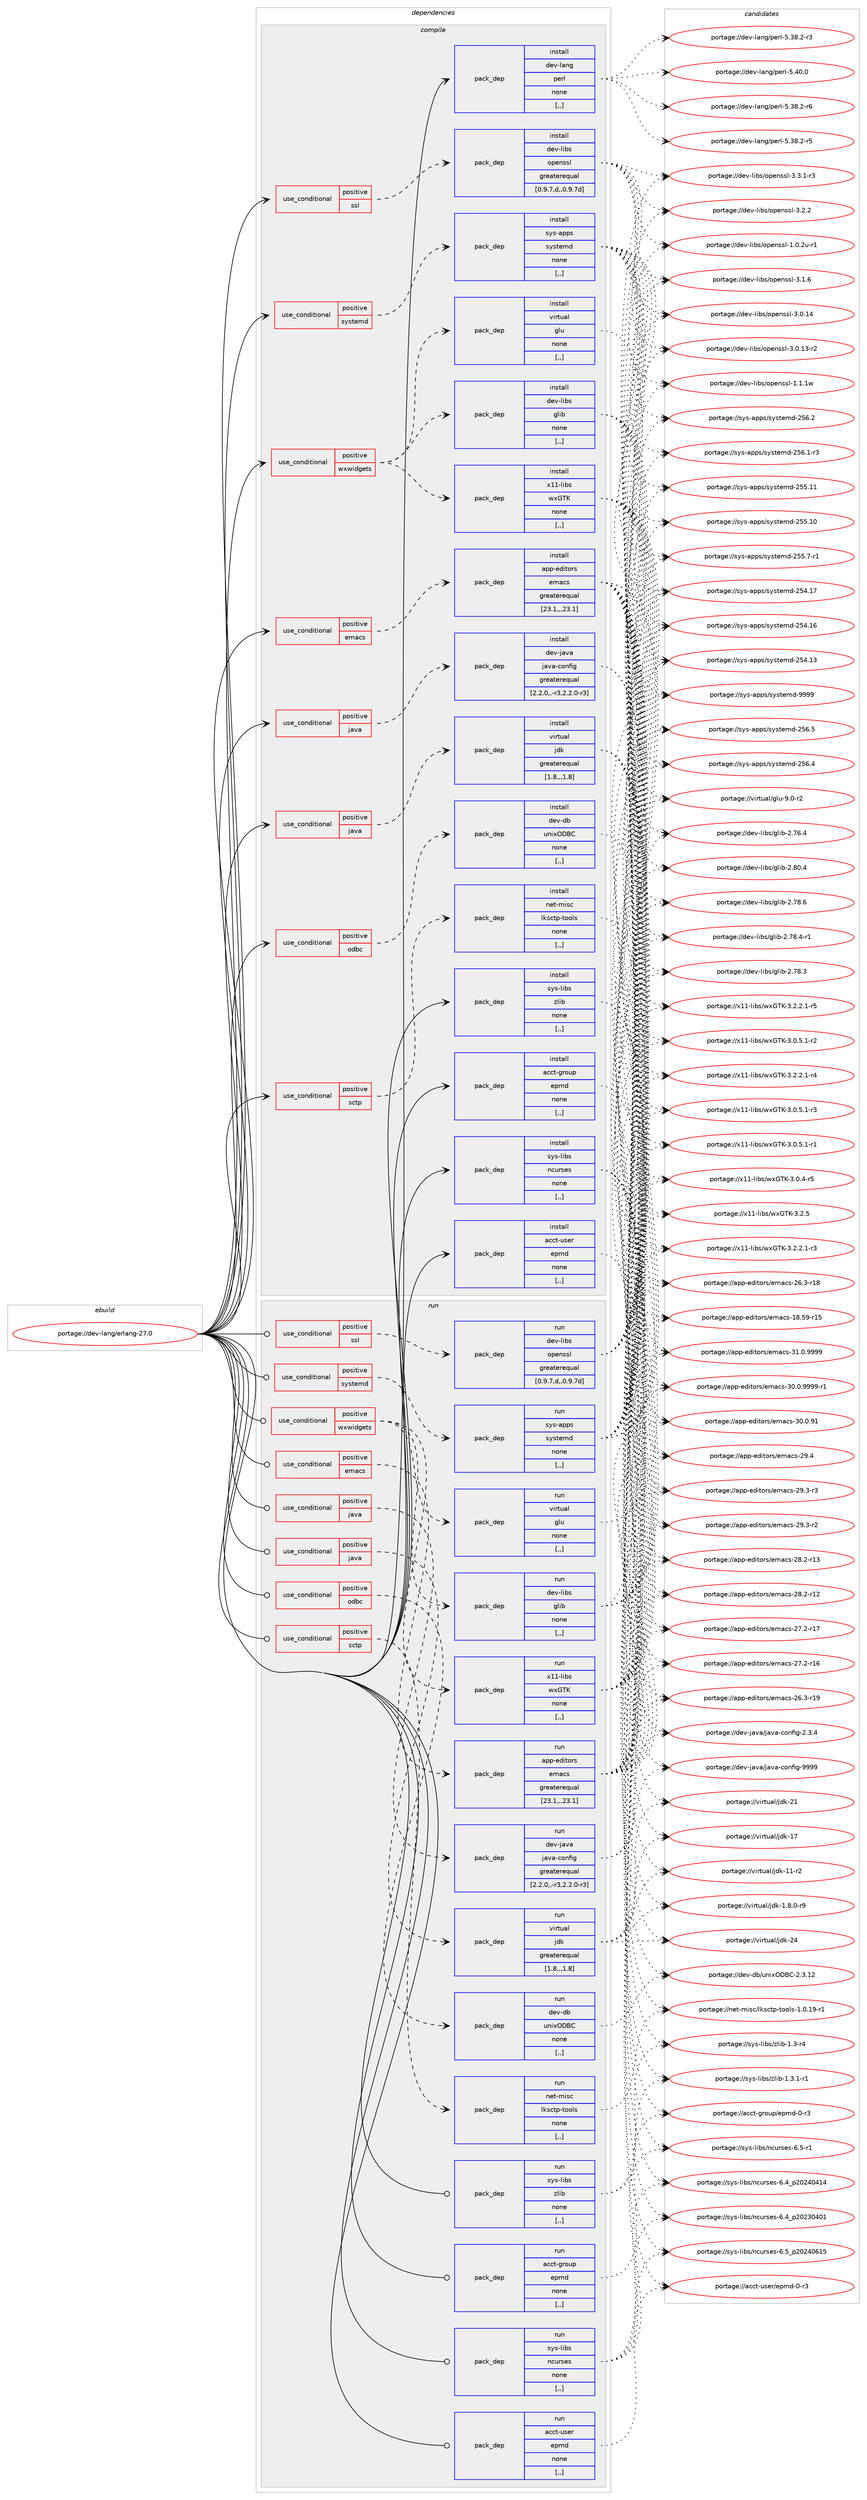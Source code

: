 digraph prolog {

# *************
# Graph options
# *************

newrank=true;
concentrate=true;
compound=true;
graph [rankdir=LR,fontname=Helvetica,fontsize=10,ranksep=1.5];#, ranksep=2.5, nodesep=0.2];
edge  [arrowhead=vee];
node  [fontname=Helvetica,fontsize=10];

# **********
# The ebuild
# **********

subgraph cluster_leftcol {
color=gray;
label=<<i>ebuild</i>>;
id [label="portage://dev-lang/erlang-27.0", color=red, width=4, href="../dev-lang/erlang-27.0.svg"];
}

# ****************
# The dependencies
# ****************

subgraph cluster_midcol {
color=gray;
label=<<i>dependencies</i>>;
subgraph cluster_compile {
fillcolor="#eeeeee";
style=filled;
label=<<i>compile</i>>;
subgraph cond152914 {
dependency592540 [label=<<TABLE BORDER="0" CELLBORDER="1" CELLSPACING="0" CELLPADDING="4"><TR><TD ROWSPAN="3" CELLPADDING="10">use_conditional</TD></TR><TR><TD>positive</TD></TR><TR><TD>emacs</TD></TR></TABLE>>, shape=none, color=red];
subgraph pack434967 {
dependency592541 [label=<<TABLE BORDER="0" CELLBORDER="1" CELLSPACING="0" CELLPADDING="4" WIDTH="220"><TR><TD ROWSPAN="6" CELLPADDING="30">pack_dep</TD></TR><TR><TD WIDTH="110">install</TD></TR><TR><TD>app-editors</TD></TR><TR><TD>emacs</TD></TR><TR><TD>greaterequal</TD></TR><TR><TD>[23.1,,,23.1]</TD></TR></TABLE>>, shape=none, color=blue];
}
dependency592540:e -> dependency592541:w [weight=20,style="dashed",arrowhead="vee"];
}
id:e -> dependency592540:w [weight=20,style="solid",arrowhead="vee"];
subgraph cond152915 {
dependency592542 [label=<<TABLE BORDER="0" CELLBORDER="1" CELLSPACING="0" CELLPADDING="4"><TR><TD ROWSPAN="3" CELLPADDING="10">use_conditional</TD></TR><TR><TD>positive</TD></TR><TR><TD>java</TD></TR></TABLE>>, shape=none, color=red];
subgraph pack434968 {
dependency592543 [label=<<TABLE BORDER="0" CELLBORDER="1" CELLSPACING="0" CELLPADDING="4" WIDTH="220"><TR><TD ROWSPAN="6" CELLPADDING="30">pack_dep</TD></TR><TR><TD WIDTH="110">install</TD></TR><TR><TD>dev-java</TD></TR><TR><TD>java-config</TD></TR><TR><TD>greaterequal</TD></TR><TR><TD>[2.2.0,,-r3,2.2.0-r3]</TD></TR></TABLE>>, shape=none, color=blue];
}
dependency592542:e -> dependency592543:w [weight=20,style="dashed",arrowhead="vee"];
}
id:e -> dependency592542:w [weight=20,style="solid",arrowhead="vee"];
subgraph cond152916 {
dependency592544 [label=<<TABLE BORDER="0" CELLBORDER="1" CELLSPACING="0" CELLPADDING="4"><TR><TD ROWSPAN="3" CELLPADDING="10">use_conditional</TD></TR><TR><TD>positive</TD></TR><TR><TD>java</TD></TR></TABLE>>, shape=none, color=red];
subgraph pack434969 {
dependency592545 [label=<<TABLE BORDER="0" CELLBORDER="1" CELLSPACING="0" CELLPADDING="4" WIDTH="220"><TR><TD ROWSPAN="6" CELLPADDING="30">pack_dep</TD></TR><TR><TD WIDTH="110">install</TD></TR><TR><TD>virtual</TD></TR><TR><TD>jdk</TD></TR><TR><TD>greaterequal</TD></TR><TR><TD>[1.8,,,1.8]</TD></TR></TABLE>>, shape=none, color=blue];
}
dependency592544:e -> dependency592545:w [weight=20,style="dashed",arrowhead="vee"];
}
id:e -> dependency592544:w [weight=20,style="solid",arrowhead="vee"];
subgraph cond152917 {
dependency592546 [label=<<TABLE BORDER="0" CELLBORDER="1" CELLSPACING="0" CELLPADDING="4"><TR><TD ROWSPAN="3" CELLPADDING="10">use_conditional</TD></TR><TR><TD>positive</TD></TR><TR><TD>odbc</TD></TR></TABLE>>, shape=none, color=red];
subgraph pack434970 {
dependency592547 [label=<<TABLE BORDER="0" CELLBORDER="1" CELLSPACING="0" CELLPADDING="4" WIDTH="220"><TR><TD ROWSPAN="6" CELLPADDING="30">pack_dep</TD></TR><TR><TD WIDTH="110">install</TD></TR><TR><TD>dev-db</TD></TR><TR><TD>unixODBC</TD></TR><TR><TD>none</TD></TR><TR><TD>[,,]</TD></TR></TABLE>>, shape=none, color=blue];
}
dependency592546:e -> dependency592547:w [weight=20,style="dashed",arrowhead="vee"];
}
id:e -> dependency592546:w [weight=20,style="solid",arrowhead="vee"];
subgraph cond152918 {
dependency592548 [label=<<TABLE BORDER="0" CELLBORDER="1" CELLSPACING="0" CELLPADDING="4"><TR><TD ROWSPAN="3" CELLPADDING="10">use_conditional</TD></TR><TR><TD>positive</TD></TR><TR><TD>sctp</TD></TR></TABLE>>, shape=none, color=red];
subgraph pack434971 {
dependency592549 [label=<<TABLE BORDER="0" CELLBORDER="1" CELLSPACING="0" CELLPADDING="4" WIDTH="220"><TR><TD ROWSPAN="6" CELLPADDING="30">pack_dep</TD></TR><TR><TD WIDTH="110">install</TD></TR><TR><TD>net-misc</TD></TR><TR><TD>lksctp-tools</TD></TR><TR><TD>none</TD></TR><TR><TD>[,,]</TD></TR></TABLE>>, shape=none, color=blue];
}
dependency592548:e -> dependency592549:w [weight=20,style="dashed",arrowhead="vee"];
}
id:e -> dependency592548:w [weight=20,style="solid",arrowhead="vee"];
subgraph cond152919 {
dependency592550 [label=<<TABLE BORDER="0" CELLBORDER="1" CELLSPACING="0" CELLPADDING="4"><TR><TD ROWSPAN="3" CELLPADDING="10">use_conditional</TD></TR><TR><TD>positive</TD></TR><TR><TD>ssl</TD></TR></TABLE>>, shape=none, color=red];
subgraph pack434972 {
dependency592551 [label=<<TABLE BORDER="0" CELLBORDER="1" CELLSPACING="0" CELLPADDING="4" WIDTH="220"><TR><TD ROWSPAN="6" CELLPADDING="30">pack_dep</TD></TR><TR><TD WIDTH="110">install</TD></TR><TR><TD>dev-libs</TD></TR><TR><TD>openssl</TD></TR><TR><TD>greaterequal</TD></TR><TR><TD>[0.9.7,d,,0.9.7d]</TD></TR></TABLE>>, shape=none, color=blue];
}
dependency592550:e -> dependency592551:w [weight=20,style="dashed",arrowhead="vee"];
}
id:e -> dependency592550:w [weight=20,style="solid",arrowhead="vee"];
subgraph cond152920 {
dependency592552 [label=<<TABLE BORDER="0" CELLBORDER="1" CELLSPACING="0" CELLPADDING="4"><TR><TD ROWSPAN="3" CELLPADDING="10">use_conditional</TD></TR><TR><TD>positive</TD></TR><TR><TD>systemd</TD></TR></TABLE>>, shape=none, color=red];
subgraph pack434973 {
dependency592553 [label=<<TABLE BORDER="0" CELLBORDER="1" CELLSPACING="0" CELLPADDING="4" WIDTH="220"><TR><TD ROWSPAN="6" CELLPADDING="30">pack_dep</TD></TR><TR><TD WIDTH="110">install</TD></TR><TR><TD>sys-apps</TD></TR><TR><TD>systemd</TD></TR><TR><TD>none</TD></TR><TR><TD>[,,]</TD></TR></TABLE>>, shape=none, color=blue];
}
dependency592552:e -> dependency592553:w [weight=20,style="dashed",arrowhead="vee"];
}
id:e -> dependency592552:w [weight=20,style="solid",arrowhead="vee"];
subgraph cond152921 {
dependency592554 [label=<<TABLE BORDER="0" CELLBORDER="1" CELLSPACING="0" CELLPADDING="4"><TR><TD ROWSPAN="3" CELLPADDING="10">use_conditional</TD></TR><TR><TD>positive</TD></TR><TR><TD>wxwidgets</TD></TR></TABLE>>, shape=none, color=red];
subgraph pack434974 {
dependency592555 [label=<<TABLE BORDER="0" CELLBORDER="1" CELLSPACING="0" CELLPADDING="4" WIDTH="220"><TR><TD ROWSPAN="6" CELLPADDING="30">pack_dep</TD></TR><TR><TD WIDTH="110">install</TD></TR><TR><TD>dev-libs</TD></TR><TR><TD>glib</TD></TR><TR><TD>none</TD></TR><TR><TD>[,,]</TD></TR></TABLE>>, shape=none, color=blue];
}
dependency592554:e -> dependency592555:w [weight=20,style="dashed",arrowhead="vee"];
subgraph pack434975 {
dependency592556 [label=<<TABLE BORDER="0" CELLBORDER="1" CELLSPACING="0" CELLPADDING="4" WIDTH="220"><TR><TD ROWSPAN="6" CELLPADDING="30">pack_dep</TD></TR><TR><TD WIDTH="110">install</TD></TR><TR><TD>x11-libs</TD></TR><TR><TD>wxGTK</TD></TR><TR><TD>none</TD></TR><TR><TD>[,,]</TD></TR></TABLE>>, shape=none, color=blue];
}
dependency592554:e -> dependency592556:w [weight=20,style="dashed",arrowhead="vee"];
subgraph pack434976 {
dependency592557 [label=<<TABLE BORDER="0" CELLBORDER="1" CELLSPACING="0" CELLPADDING="4" WIDTH="220"><TR><TD ROWSPAN="6" CELLPADDING="30">pack_dep</TD></TR><TR><TD WIDTH="110">install</TD></TR><TR><TD>virtual</TD></TR><TR><TD>glu</TD></TR><TR><TD>none</TD></TR><TR><TD>[,,]</TD></TR></TABLE>>, shape=none, color=blue];
}
dependency592554:e -> dependency592557:w [weight=20,style="dashed",arrowhead="vee"];
}
id:e -> dependency592554:w [weight=20,style="solid",arrowhead="vee"];
subgraph pack434977 {
dependency592558 [label=<<TABLE BORDER="0" CELLBORDER="1" CELLSPACING="0" CELLPADDING="4" WIDTH="220"><TR><TD ROWSPAN="6" CELLPADDING="30">pack_dep</TD></TR><TR><TD WIDTH="110">install</TD></TR><TR><TD>acct-group</TD></TR><TR><TD>epmd</TD></TR><TR><TD>none</TD></TR><TR><TD>[,,]</TD></TR></TABLE>>, shape=none, color=blue];
}
id:e -> dependency592558:w [weight=20,style="solid",arrowhead="vee"];
subgraph pack434978 {
dependency592559 [label=<<TABLE BORDER="0" CELLBORDER="1" CELLSPACING="0" CELLPADDING="4" WIDTH="220"><TR><TD ROWSPAN="6" CELLPADDING="30">pack_dep</TD></TR><TR><TD WIDTH="110">install</TD></TR><TR><TD>acct-user</TD></TR><TR><TD>epmd</TD></TR><TR><TD>none</TD></TR><TR><TD>[,,]</TD></TR></TABLE>>, shape=none, color=blue];
}
id:e -> dependency592559:w [weight=20,style="solid",arrowhead="vee"];
subgraph pack434979 {
dependency592560 [label=<<TABLE BORDER="0" CELLBORDER="1" CELLSPACING="0" CELLPADDING="4" WIDTH="220"><TR><TD ROWSPAN="6" CELLPADDING="30">pack_dep</TD></TR><TR><TD WIDTH="110">install</TD></TR><TR><TD>dev-lang</TD></TR><TR><TD>perl</TD></TR><TR><TD>none</TD></TR><TR><TD>[,,]</TD></TR></TABLE>>, shape=none, color=blue];
}
id:e -> dependency592560:w [weight=20,style="solid",arrowhead="vee"];
subgraph pack434980 {
dependency592561 [label=<<TABLE BORDER="0" CELLBORDER="1" CELLSPACING="0" CELLPADDING="4" WIDTH="220"><TR><TD ROWSPAN="6" CELLPADDING="30">pack_dep</TD></TR><TR><TD WIDTH="110">install</TD></TR><TR><TD>sys-libs</TD></TR><TR><TD>ncurses</TD></TR><TR><TD>none</TD></TR><TR><TD>[,,]</TD></TR></TABLE>>, shape=none, color=blue];
}
id:e -> dependency592561:w [weight=20,style="solid",arrowhead="vee"];
subgraph pack434981 {
dependency592562 [label=<<TABLE BORDER="0" CELLBORDER="1" CELLSPACING="0" CELLPADDING="4" WIDTH="220"><TR><TD ROWSPAN="6" CELLPADDING="30">pack_dep</TD></TR><TR><TD WIDTH="110">install</TD></TR><TR><TD>sys-libs</TD></TR><TR><TD>zlib</TD></TR><TR><TD>none</TD></TR><TR><TD>[,,]</TD></TR></TABLE>>, shape=none, color=blue];
}
id:e -> dependency592562:w [weight=20,style="solid",arrowhead="vee"];
}
subgraph cluster_compileandrun {
fillcolor="#eeeeee";
style=filled;
label=<<i>compile and run</i>>;
}
subgraph cluster_run {
fillcolor="#eeeeee";
style=filled;
label=<<i>run</i>>;
subgraph cond152922 {
dependency592563 [label=<<TABLE BORDER="0" CELLBORDER="1" CELLSPACING="0" CELLPADDING="4"><TR><TD ROWSPAN="3" CELLPADDING="10">use_conditional</TD></TR><TR><TD>positive</TD></TR><TR><TD>emacs</TD></TR></TABLE>>, shape=none, color=red];
subgraph pack434982 {
dependency592564 [label=<<TABLE BORDER="0" CELLBORDER="1" CELLSPACING="0" CELLPADDING="4" WIDTH="220"><TR><TD ROWSPAN="6" CELLPADDING="30">pack_dep</TD></TR><TR><TD WIDTH="110">run</TD></TR><TR><TD>app-editors</TD></TR><TR><TD>emacs</TD></TR><TR><TD>greaterequal</TD></TR><TR><TD>[23.1,,,23.1]</TD></TR></TABLE>>, shape=none, color=blue];
}
dependency592563:e -> dependency592564:w [weight=20,style="dashed",arrowhead="vee"];
}
id:e -> dependency592563:w [weight=20,style="solid",arrowhead="odot"];
subgraph cond152923 {
dependency592565 [label=<<TABLE BORDER="0" CELLBORDER="1" CELLSPACING="0" CELLPADDING="4"><TR><TD ROWSPAN="3" CELLPADDING="10">use_conditional</TD></TR><TR><TD>positive</TD></TR><TR><TD>java</TD></TR></TABLE>>, shape=none, color=red];
subgraph pack434983 {
dependency592566 [label=<<TABLE BORDER="0" CELLBORDER="1" CELLSPACING="0" CELLPADDING="4" WIDTH="220"><TR><TD ROWSPAN="6" CELLPADDING="30">pack_dep</TD></TR><TR><TD WIDTH="110">run</TD></TR><TR><TD>dev-java</TD></TR><TR><TD>java-config</TD></TR><TR><TD>greaterequal</TD></TR><TR><TD>[2.2.0,,-r3,2.2.0-r3]</TD></TR></TABLE>>, shape=none, color=blue];
}
dependency592565:e -> dependency592566:w [weight=20,style="dashed",arrowhead="vee"];
}
id:e -> dependency592565:w [weight=20,style="solid",arrowhead="odot"];
subgraph cond152924 {
dependency592567 [label=<<TABLE BORDER="0" CELLBORDER="1" CELLSPACING="0" CELLPADDING="4"><TR><TD ROWSPAN="3" CELLPADDING="10">use_conditional</TD></TR><TR><TD>positive</TD></TR><TR><TD>java</TD></TR></TABLE>>, shape=none, color=red];
subgraph pack434984 {
dependency592568 [label=<<TABLE BORDER="0" CELLBORDER="1" CELLSPACING="0" CELLPADDING="4" WIDTH="220"><TR><TD ROWSPAN="6" CELLPADDING="30">pack_dep</TD></TR><TR><TD WIDTH="110">run</TD></TR><TR><TD>virtual</TD></TR><TR><TD>jdk</TD></TR><TR><TD>greaterequal</TD></TR><TR><TD>[1.8,,,1.8]</TD></TR></TABLE>>, shape=none, color=blue];
}
dependency592567:e -> dependency592568:w [weight=20,style="dashed",arrowhead="vee"];
}
id:e -> dependency592567:w [weight=20,style="solid",arrowhead="odot"];
subgraph cond152925 {
dependency592569 [label=<<TABLE BORDER="0" CELLBORDER="1" CELLSPACING="0" CELLPADDING="4"><TR><TD ROWSPAN="3" CELLPADDING="10">use_conditional</TD></TR><TR><TD>positive</TD></TR><TR><TD>odbc</TD></TR></TABLE>>, shape=none, color=red];
subgraph pack434985 {
dependency592570 [label=<<TABLE BORDER="0" CELLBORDER="1" CELLSPACING="0" CELLPADDING="4" WIDTH="220"><TR><TD ROWSPAN="6" CELLPADDING="30">pack_dep</TD></TR><TR><TD WIDTH="110">run</TD></TR><TR><TD>dev-db</TD></TR><TR><TD>unixODBC</TD></TR><TR><TD>none</TD></TR><TR><TD>[,,]</TD></TR></TABLE>>, shape=none, color=blue];
}
dependency592569:e -> dependency592570:w [weight=20,style="dashed",arrowhead="vee"];
}
id:e -> dependency592569:w [weight=20,style="solid",arrowhead="odot"];
subgraph cond152926 {
dependency592571 [label=<<TABLE BORDER="0" CELLBORDER="1" CELLSPACING="0" CELLPADDING="4"><TR><TD ROWSPAN="3" CELLPADDING="10">use_conditional</TD></TR><TR><TD>positive</TD></TR><TR><TD>sctp</TD></TR></TABLE>>, shape=none, color=red];
subgraph pack434986 {
dependency592572 [label=<<TABLE BORDER="0" CELLBORDER="1" CELLSPACING="0" CELLPADDING="4" WIDTH="220"><TR><TD ROWSPAN="6" CELLPADDING="30">pack_dep</TD></TR><TR><TD WIDTH="110">run</TD></TR><TR><TD>net-misc</TD></TR><TR><TD>lksctp-tools</TD></TR><TR><TD>none</TD></TR><TR><TD>[,,]</TD></TR></TABLE>>, shape=none, color=blue];
}
dependency592571:e -> dependency592572:w [weight=20,style="dashed",arrowhead="vee"];
}
id:e -> dependency592571:w [weight=20,style="solid",arrowhead="odot"];
subgraph cond152927 {
dependency592573 [label=<<TABLE BORDER="0" CELLBORDER="1" CELLSPACING="0" CELLPADDING="4"><TR><TD ROWSPAN="3" CELLPADDING="10">use_conditional</TD></TR><TR><TD>positive</TD></TR><TR><TD>ssl</TD></TR></TABLE>>, shape=none, color=red];
subgraph pack434987 {
dependency592574 [label=<<TABLE BORDER="0" CELLBORDER="1" CELLSPACING="0" CELLPADDING="4" WIDTH="220"><TR><TD ROWSPAN="6" CELLPADDING="30">pack_dep</TD></TR><TR><TD WIDTH="110">run</TD></TR><TR><TD>dev-libs</TD></TR><TR><TD>openssl</TD></TR><TR><TD>greaterequal</TD></TR><TR><TD>[0.9.7,d,,0.9.7d]</TD></TR></TABLE>>, shape=none, color=blue];
}
dependency592573:e -> dependency592574:w [weight=20,style="dashed",arrowhead="vee"];
}
id:e -> dependency592573:w [weight=20,style="solid",arrowhead="odot"];
subgraph cond152928 {
dependency592575 [label=<<TABLE BORDER="0" CELLBORDER="1" CELLSPACING="0" CELLPADDING="4"><TR><TD ROWSPAN="3" CELLPADDING="10">use_conditional</TD></TR><TR><TD>positive</TD></TR><TR><TD>systemd</TD></TR></TABLE>>, shape=none, color=red];
subgraph pack434988 {
dependency592576 [label=<<TABLE BORDER="0" CELLBORDER="1" CELLSPACING="0" CELLPADDING="4" WIDTH="220"><TR><TD ROWSPAN="6" CELLPADDING="30">pack_dep</TD></TR><TR><TD WIDTH="110">run</TD></TR><TR><TD>sys-apps</TD></TR><TR><TD>systemd</TD></TR><TR><TD>none</TD></TR><TR><TD>[,,]</TD></TR></TABLE>>, shape=none, color=blue];
}
dependency592575:e -> dependency592576:w [weight=20,style="dashed",arrowhead="vee"];
}
id:e -> dependency592575:w [weight=20,style="solid",arrowhead="odot"];
subgraph cond152929 {
dependency592577 [label=<<TABLE BORDER="0" CELLBORDER="1" CELLSPACING="0" CELLPADDING="4"><TR><TD ROWSPAN="3" CELLPADDING="10">use_conditional</TD></TR><TR><TD>positive</TD></TR><TR><TD>wxwidgets</TD></TR></TABLE>>, shape=none, color=red];
subgraph pack434989 {
dependency592578 [label=<<TABLE BORDER="0" CELLBORDER="1" CELLSPACING="0" CELLPADDING="4" WIDTH="220"><TR><TD ROWSPAN="6" CELLPADDING="30">pack_dep</TD></TR><TR><TD WIDTH="110">run</TD></TR><TR><TD>dev-libs</TD></TR><TR><TD>glib</TD></TR><TR><TD>none</TD></TR><TR><TD>[,,]</TD></TR></TABLE>>, shape=none, color=blue];
}
dependency592577:e -> dependency592578:w [weight=20,style="dashed",arrowhead="vee"];
subgraph pack434990 {
dependency592579 [label=<<TABLE BORDER="0" CELLBORDER="1" CELLSPACING="0" CELLPADDING="4" WIDTH="220"><TR><TD ROWSPAN="6" CELLPADDING="30">pack_dep</TD></TR><TR><TD WIDTH="110">run</TD></TR><TR><TD>x11-libs</TD></TR><TR><TD>wxGTK</TD></TR><TR><TD>none</TD></TR><TR><TD>[,,]</TD></TR></TABLE>>, shape=none, color=blue];
}
dependency592577:e -> dependency592579:w [weight=20,style="dashed",arrowhead="vee"];
subgraph pack434991 {
dependency592580 [label=<<TABLE BORDER="0" CELLBORDER="1" CELLSPACING="0" CELLPADDING="4" WIDTH="220"><TR><TD ROWSPAN="6" CELLPADDING="30">pack_dep</TD></TR><TR><TD WIDTH="110">run</TD></TR><TR><TD>virtual</TD></TR><TR><TD>glu</TD></TR><TR><TD>none</TD></TR><TR><TD>[,,]</TD></TR></TABLE>>, shape=none, color=blue];
}
dependency592577:e -> dependency592580:w [weight=20,style="dashed",arrowhead="vee"];
}
id:e -> dependency592577:w [weight=20,style="solid",arrowhead="odot"];
subgraph pack434992 {
dependency592581 [label=<<TABLE BORDER="0" CELLBORDER="1" CELLSPACING="0" CELLPADDING="4" WIDTH="220"><TR><TD ROWSPAN="6" CELLPADDING="30">pack_dep</TD></TR><TR><TD WIDTH="110">run</TD></TR><TR><TD>acct-group</TD></TR><TR><TD>epmd</TD></TR><TR><TD>none</TD></TR><TR><TD>[,,]</TD></TR></TABLE>>, shape=none, color=blue];
}
id:e -> dependency592581:w [weight=20,style="solid",arrowhead="odot"];
subgraph pack434993 {
dependency592582 [label=<<TABLE BORDER="0" CELLBORDER="1" CELLSPACING="0" CELLPADDING="4" WIDTH="220"><TR><TD ROWSPAN="6" CELLPADDING="30">pack_dep</TD></TR><TR><TD WIDTH="110">run</TD></TR><TR><TD>acct-user</TD></TR><TR><TD>epmd</TD></TR><TR><TD>none</TD></TR><TR><TD>[,,]</TD></TR></TABLE>>, shape=none, color=blue];
}
id:e -> dependency592582:w [weight=20,style="solid",arrowhead="odot"];
subgraph pack434994 {
dependency592583 [label=<<TABLE BORDER="0" CELLBORDER="1" CELLSPACING="0" CELLPADDING="4" WIDTH="220"><TR><TD ROWSPAN="6" CELLPADDING="30">pack_dep</TD></TR><TR><TD WIDTH="110">run</TD></TR><TR><TD>sys-libs</TD></TR><TR><TD>ncurses</TD></TR><TR><TD>none</TD></TR><TR><TD>[,,]</TD></TR></TABLE>>, shape=none, color=blue];
}
id:e -> dependency592583:w [weight=20,style="solid",arrowhead="odot"];
subgraph pack434995 {
dependency592584 [label=<<TABLE BORDER="0" CELLBORDER="1" CELLSPACING="0" CELLPADDING="4" WIDTH="220"><TR><TD ROWSPAN="6" CELLPADDING="30">pack_dep</TD></TR><TR><TD WIDTH="110">run</TD></TR><TR><TD>sys-libs</TD></TR><TR><TD>zlib</TD></TR><TR><TD>none</TD></TR><TR><TD>[,,]</TD></TR></TABLE>>, shape=none, color=blue];
}
id:e -> dependency592584:w [weight=20,style="solid",arrowhead="odot"];
}
}

# **************
# The candidates
# **************

subgraph cluster_choices {
rank=same;
color=gray;
label=<<i>candidates</i>>;

subgraph choice434967 {
color=black;
nodesep=1;
choice971121124510110010511611111411547101109979911545514946484657575757 [label="portage://app-editors/emacs-31.0.9999", color=red, width=4,href="../app-editors/emacs-31.0.9999.svg"];
choice9711211245101100105116111114115471011099799115455148464846575757574511449 [label="portage://app-editors/emacs-30.0.9999-r1", color=red, width=4,href="../app-editors/emacs-30.0.9999-r1.svg"];
choice97112112451011001051161111141154710110997991154551484648465749 [label="portage://app-editors/emacs-30.0.91", color=red, width=4,href="../app-editors/emacs-30.0.91.svg"];
choice97112112451011001051161111141154710110997991154550574652 [label="portage://app-editors/emacs-29.4", color=red, width=4,href="../app-editors/emacs-29.4.svg"];
choice971121124510110010511611111411547101109979911545505746514511451 [label="portage://app-editors/emacs-29.3-r3", color=red, width=4,href="../app-editors/emacs-29.3-r3.svg"];
choice971121124510110010511611111411547101109979911545505746514511450 [label="portage://app-editors/emacs-29.3-r2", color=red, width=4,href="../app-editors/emacs-29.3-r2.svg"];
choice97112112451011001051161111141154710110997991154550564650451144951 [label="portage://app-editors/emacs-28.2-r13", color=red, width=4,href="../app-editors/emacs-28.2-r13.svg"];
choice97112112451011001051161111141154710110997991154550564650451144950 [label="portage://app-editors/emacs-28.2-r12", color=red, width=4,href="../app-editors/emacs-28.2-r12.svg"];
choice97112112451011001051161111141154710110997991154550554650451144955 [label="portage://app-editors/emacs-27.2-r17", color=red, width=4,href="../app-editors/emacs-27.2-r17.svg"];
choice97112112451011001051161111141154710110997991154550554650451144954 [label="portage://app-editors/emacs-27.2-r16", color=red, width=4,href="../app-editors/emacs-27.2-r16.svg"];
choice97112112451011001051161111141154710110997991154550544651451144957 [label="portage://app-editors/emacs-26.3-r19", color=red, width=4,href="../app-editors/emacs-26.3-r19.svg"];
choice97112112451011001051161111141154710110997991154550544651451144956 [label="portage://app-editors/emacs-26.3-r18", color=red, width=4,href="../app-editors/emacs-26.3-r18.svg"];
choice9711211245101100105116111114115471011099799115454956465357451144953 [label="portage://app-editors/emacs-18.59-r15", color=red, width=4,href="../app-editors/emacs-18.59-r15.svg"];
dependency592541:e -> choice971121124510110010511611111411547101109979911545514946484657575757:w [style=dotted,weight="100"];
dependency592541:e -> choice9711211245101100105116111114115471011099799115455148464846575757574511449:w [style=dotted,weight="100"];
dependency592541:e -> choice97112112451011001051161111141154710110997991154551484648465749:w [style=dotted,weight="100"];
dependency592541:e -> choice97112112451011001051161111141154710110997991154550574652:w [style=dotted,weight="100"];
dependency592541:e -> choice971121124510110010511611111411547101109979911545505746514511451:w [style=dotted,weight="100"];
dependency592541:e -> choice971121124510110010511611111411547101109979911545505746514511450:w [style=dotted,weight="100"];
dependency592541:e -> choice97112112451011001051161111141154710110997991154550564650451144951:w [style=dotted,weight="100"];
dependency592541:e -> choice97112112451011001051161111141154710110997991154550564650451144950:w [style=dotted,weight="100"];
dependency592541:e -> choice97112112451011001051161111141154710110997991154550554650451144955:w [style=dotted,weight="100"];
dependency592541:e -> choice97112112451011001051161111141154710110997991154550554650451144954:w [style=dotted,weight="100"];
dependency592541:e -> choice97112112451011001051161111141154710110997991154550544651451144957:w [style=dotted,weight="100"];
dependency592541:e -> choice97112112451011001051161111141154710110997991154550544651451144956:w [style=dotted,weight="100"];
dependency592541:e -> choice9711211245101100105116111114115471011099799115454956465357451144953:w [style=dotted,weight="100"];
}
subgraph choice434968 {
color=black;
nodesep=1;
choice10010111845106971189747106971189745991111101021051034557575757 [label="portage://dev-java/java-config-9999", color=red, width=4,href="../dev-java/java-config-9999.svg"];
choice1001011184510697118974710697118974599111110102105103455046514652 [label="portage://dev-java/java-config-2.3.4", color=red, width=4,href="../dev-java/java-config-2.3.4.svg"];
dependency592543:e -> choice10010111845106971189747106971189745991111101021051034557575757:w [style=dotted,weight="100"];
dependency592543:e -> choice1001011184510697118974710697118974599111110102105103455046514652:w [style=dotted,weight="100"];
}
subgraph choice434969 {
color=black;
nodesep=1;
choice1181051141161179710847106100107455052 [label="portage://virtual/jdk-24", color=red, width=4,href="../virtual/jdk-24.svg"];
choice1181051141161179710847106100107455049 [label="portage://virtual/jdk-21", color=red, width=4,href="../virtual/jdk-21.svg"];
choice1181051141161179710847106100107454955 [label="portage://virtual/jdk-17", color=red, width=4,href="../virtual/jdk-17.svg"];
choice11810511411611797108471061001074549494511450 [label="portage://virtual/jdk-11-r2", color=red, width=4,href="../virtual/jdk-11-r2.svg"];
choice11810511411611797108471061001074549465646484511457 [label="portage://virtual/jdk-1.8.0-r9", color=red, width=4,href="../virtual/jdk-1.8.0-r9.svg"];
dependency592545:e -> choice1181051141161179710847106100107455052:w [style=dotted,weight="100"];
dependency592545:e -> choice1181051141161179710847106100107455049:w [style=dotted,weight="100"];
dependency592545:e -> choice1181051141161179710847106100107454955:w [style=dotted,weight="100"];
dependency592545:e -> choice11810511411611797108471061001074549494511450:w [style=dotted,weight="100"];
dependency592545:e -> choice11810511411611797108471061001074549465646484511457:w [style=dotted,weight="100"];
}
subgraph choice434970 {
color=black;
nodesep=1;
choice1001011184510098471171101051207968666745504651464950 [label="portage://dev-db/unixODBC-2.3.12", color=red, width=4,href="../dev-db/unixODBC-2.3.12.svg"];
dependency592547:e -> choice1001011184510098471171101051207968666745504651464950:w [style=dotted,weight="100"];
}
subgraph choice434971 {
color=black;
nodesep=1;
choice1101011164510910511599471081071159911611245116111111108115454946484649574511449 [label="portage://net-misc/lksctp-tools-1.0.19-r1", color=red, width=4,href="../net-misc/lksctp-tools-1.0.19-r1.svg"];
dependency592549:e -> choice1101011164510910511599471081071159911611245116111111108115454946484649574511449:w [style=dotted,weight="100"];
}
subgraph choice434972 {
color=black;
nodesep=1;
choice1001011184510810598115471111121011101151151084551465146494511451 [label="portage://dev-libs/openssl-3.3.1-r3", color=red, width=4,href="../dev-libs/openssl-3.3.1-r3.svg"];
choice100101118451081059811547111112101110115115108455146504650 [label="portage://dev-libs/openssl-3.2.2", color=red, width=4,href="../dev-libs/openssl-3.2.2.svg"];
choice100101118451081059811547111112101110115115108455146494654 [label="portage://dev-libs/openssl-3.1.6", color=red, width=4,href="../dev-libs/openssl-3.1.6.svg"];
choice10010111845108105981154711111210111011511510845514648464952 [label="portage://dev-libs/openssl-3.0.14", color=red, width=4,href="../dev-libs/openssl-3.0.14.svg"];
choice100101118451081059811547111112101110115115108455146484649514511450 [label="portage://dev-libs/openssl-3.0.13-r2", color=red, width=4,href="../dev-libs/openssl-3.0.13-r2.svg"];
choice100101118451081059811547111112101110115115108454946494649119 [label="portage://dev-libs/openssl-1.1.1w", color=red, width=4,href="../dev-libs/openssl-1.1.1w.svg"];
choice1001011184510810598115471111121011101151151084549464846501174511449 [label="portage://dev-libs/openssl-1.0.2u-r1", color=red, width=4,href="../dev-libs/openssl-1.0.2u-r1.svg"];
dependency592551:e -> choice1001011184510810598115471111121011101151151084551465146494511451:w [style=dotted,weight="100"];
dependency592551:e -> choice100101118451081059811547111112101110115115108455146504650:w [style=dotted,weight="100"];
dependency592551:e -> choice100101118451081059811547111112101110115115108455146494654:w [style=dotted,weight="100"];
dependency592551:e -> choice10010111845108105981154711111210111011511510845514648464952:w [style=dotted,weight="100"];
dependency592551:e -> choice100101118451081059811547111112101110115115108455146484649514511450:w [style=dotted,weight="100"];
dependency592551:e -> choice100101118451081059811547111112101110115115108454946494649119:w [style=dotted,weight="100"];
dependency592551:e -> choice1001011184510810598115471111121011101151151084549464846501174511449:w [style=dotted,weight="100"];
}
subgraph choice434973 {
color=black;
nodesep=1;
choice1151211154597112112115471151211151161011091004557575757 [label="portage://sys-apps/systemd-9999", color=red, width=4,href="../sys-apps/systemd-9999.svg"];
choice115121115459711211211547115121115116101109100455053544653 [label="portage://sys-apps/systemd-256.5", color=red, width=4,href="../sys-apps/systemd-256.5.svg"];
choice115121115459711211211547115121115116101109100455053544652 [label="portage://sys-apps/systemd-256.4", color=red, width=4,href="../sys-apps/systemd-256.4.svg"];
choice115121115459711211211547115121115116101109100455053544650 [label="portage://sys-apps/systemd-256.2", color=red, width=4,href="../sys-apps/systemd-256.2.svg"];
choice1151211154597112112115471151211151161011091004550535446494511451 [label="portage://sys-apps/systemd-256.1-r3", color=red, width=4,href="../sys-apps/systemd-256.1-r3.svg"];
choice11512111545971121121154711512111511610110910045505353464949 [label="portage://sys-apps/systemd-255.11", color=red, width=4,href="../sys-apps/systemd-255.11.svg"];
choice11512111545971121121154711512111511610110910045505353464948 [label="portage://sys-apps/systemd-255.10", color=red, width=4,href="../sys-apps/systemd-255.10.svg"];
choice1151211154597112112115471151211151161011091004550535346554511449 [label="portage://sys-apps/systemd-255.7-r1", color=red, width=4,href="../sys-apps/systemd-255.7-r1.svg"];
choice11512111545971121121154711512111511610110910045505352464955 [label="portage://sys-apps/systemd-254.17", color=red, width=4,href="../sys-apps/systemd-254.17.svg"];
choice11512111545971121121154711512111511610110910045505352464954 [label="portage://sys-apps/systemd-254.16", color=red, width=4,href="../sys-apps/systemd-254.16.svg"];
choice11512111545971121121154711512111511610110910045505352464951 [label="portage://sys-apps/systemd-254.13", color=red, width=4,href="../sys-apps/systemd-254.13.svg"];
dependency592553:e -> choice1151211154597112112115471151211151161011091004557575757:w [style=dotted,weight="100"];
dependency592553:e -> choice115121115459711211211547115121115116101109100455053544653:w [style=dotted,weight="100"];
dependency592553:e -> choice115121115459711211211547115121115116101109100455053544652:w [style=dotted,weight="100"];
dependency592553:e -> choice115121115459711211211547115121115116101109100455053544650:w [style=dotted,weight="100"];
dependency592553:e -> choice1151211154597112112115471151211151161011091004550535446494511451:w [style=dotted,weight="100"];
dependency592553:e -> choice11512111545971121121154711512111511610110910045505353464949:w [style=dotted,weight="100"];
dependency592553:e -> choice11512111545971121121154711512111511610110910045505353464948:w [style=dotted,weight="100"];
dependency592553:e -> choice1151211154597112112115471151211151161011091004550535346554511449:w [style=dotted,weight="100"];
dependency592553:e -> choice11512111545971121121154711512111511610110910045505352464955:w [style=dotted,weight="100"];
dependency592553:e -> choice11512111545971121121154711512111511610110910045505352464954:w [style=dotted,weight="100"];
dependency592553:e -> choice11512111545971121121154711512111511610110910045505352464951:w [style=dotted,weight="100"];
}
subgraph choice434974 {
color=black;
nodesep=1;
choice1001011184510810598115471031081059845504656484652 [label="portage://dev-libs/glib-2.80.4", color=red, width=4,href="../dev-libs/glib-2.80.4.svg"];
choice1001011184510810598115471031081059845504655564654 [label="portage://dev-libs/glib-2.78.6", color=red, width=4,href="../dev-libs/glib-2.78.6.svg"];
choice10010111845108105981154710310810598455046555646524511449 [label="portage://dev-libs/glib-2.78.4-r1", color=red, width=4,href="../dev-libs/glib-2.78.4-r1.svg"];
choice1001011184510810598115471031081059845504655564651 [label="portage://dev-libs/glib-2.78.3", color=red, width=4,href="../dev-libs/glib-2.78.3.svg"];
choice1001011184510810598115471031081059845504655544652 [label="portage://dev-libs/glib-2.76.4", color=red, width=4,href="../dev-libs/glib-2.76.4.svg"];
dependency592555:e -> choice1001011184510810598115471031081059845504656484652:w [style=dotted,weight="100"];
dependency592555:e -> choice1001011184510810598115471031081059845504655564654:w [style=dotted,weight="100"];
dependency592555:e -> choice10010111845108105981154710310810598455046555646524511449:w [style=dotted,weight="100"];
dependency592555:e -> choice1001011184510810598115471031081059845504655564651:w [style=dotted,weight="100"];
dependency592555:e -> choice1001011184510810598115471031081059845504655544652:w [style=dotted,weight="100"];
}
subgraph choice434975 {
color=black;
nodesep=1;
choice1204949451081059811547119120718475455146504653 [label="portage://x11-libs/wxGTK-3.2.5", color=red, width=4,href="../x11-libs/wxGTK-3.2.5.svg"];
choice120494945108105981154711912071847545514650465046494511453 [label="portage://x11-libs/wxGTK-3.2.2.1-r5", color=red, width=4,href="../x11-libs/wxGTK-3.2.2.1-r5.svg"];
choice120494945108105981154711912071847545514650465046494511452 [label="portage://x11-libs/wxGTK-3.2.2.1-r4", color=red, width=4,href="../x11-libs/wxGTK-3.2.2.1-r4.svg"];
choice120494945108105981154711912071847545514650465046494511451 [label="portage://x11-libs/wxGTK-3.2.2.1-r3", color=red, width=4,href="../x11-libs/wxGTK-3.2.2.1-r3.svg"];
choice120494945108105981154711912071847545514648465346494511451 [label="portage://x11-libs/wxGTK-3.0.5.1-r3", color=red, width=4,href="../x11-libs/wxGTK-3.0.5.1-r3.svg"];
choice120494945108105981154711912071847545514648465346494511450 [label="portage://x11-libs/wxGTK-3.0.5.1-r2", color=red, width=4,href="../x11-libs/wxGTK-3.0.5.1-r2.svg"];
choice120494945108105981154711912071847545514648465346494511449 [label="portage://x11-libs/wxGTK-3.0.5.1-r1", color=red, width=4,href="../x11-libs/wxGTK-3.0.5.1-r1.svg"];
choice12049494510810598115471191207184754551464846524511453 [label="portage://x11-libs/wxGTK-3.0.4-r5", color=red, width=4,href="../x11-libs/wxGTK-3.0.4-r5.svg"];
dependency592556:e -> choice1204949451081059811547119120718475455146504653:w [style=dotted,weight="100"];
dependency592556:e -> choice120494945108105981154711912071847545514650465046494511453:w [style=dotted,weight="100"];
dependency592556:e -> choice120494945108105981154711912071847545514650465046494511452:w [style=dotted,weight="100"];
dependency592556:e -> choice120494945108105981154711912071847545514650465046494511451:w [style=dotted,weight="100"];
dependency592556:e -> choice120494945108105981154711912071847545514648465346494511451:w [style=dotted,weight="100"];
dependency592556:e -> choice120494945108105981154711912071847545514648465346494511450:w [style=dotted,weight="100"];
dependency592556:e -> choice120494945108105981154711912071847545514648465346494511449:w [style=dotted,weight="100"];
dependency592556:e -> choice12049494510810598115471191207184754551464846524511453:w [style=dotted,weight="100"];
}
subgraph choice434976 {
color=black;
nodesep=1;
choice1181051141161179710847103108117455746484511450 [label="portage://virtual/glu-9.0-r2", color=red, width=4,href="../virtual/glu-9.0-r2.svg"];
dependency592557:e -> choice1181051141161179710847103108117455746484511450:w [style=dotted,weight="100"];
}
subgraph choice434977 {
color=black;
nodesep=1;
choice979999116451031141111171124710111210910045484511451 [label="portage://acct-group/epmd-0-r3", color=red, width=4,href="../acct-group/epmd-0-r3.svg"];
dependency592558:e -> choice979999116451031141111171124710111210910045484511451:w [style=dotted,weight="100"];
}
subgraph choice434978 {
color=black;
nodesep=1;
choice979999116451171151011144710111210910045484511451 [label="portage://acct-user/epmd-0-r3", color=red, width=4,href="../acct-user/epmd-0-r3.svg"];
dependency592559:e -> choice979999116451171151011144710111210910045484511451:w [style=dotted,weight="100"];
}
subgraph choice434979 {
color=black;
nodesep=1;
choice10010111845108971101034711210111410845534652484648 [label="portage://dev-lang/perl-5.40.0", color=red, width=4,href="../dev-lang/perl-5.40.0.svg"];
choice100101118451089711010347112101114108455346515646504511454 [label="portage://dev-lang/perl-5.38.2-r6", color=red, width=4,href="../dev-lang/perl-5.38.2-r6.svg"];
choice100101118451089711010347112101114108455346515646504511453 [label="portage://dev-lang/perl-5.38.2-r5", color=red, width=4,href="../dev-lang/perl-5.38.2-r5.svg"];
choice100101118451089711010347112101114108455346515646504511451 [label="portage://dev-lang/perl-5.38.2-r3", color=red, width=4,href="../dev-lang/perl-5.38.2-r3.svg"];
dependency592560:e -> choice10010111845108971101034711210111410845534652484648:w [style=dotted,weight="100"];
dependency592560:e -> choice100101118451089711010347112101114108455346515646504511454:w [style=dotted,weight="100"];
dependency592560:e -> choice100101118451089711010347112101114108455346515646504511453:w [style=dotted,weight="100"];
dependency592560:e -> choice100101118451089711010347112101114108455346515646504511451:w [style=dotted,weight="100"];
}
subgraph choice434980 {
color=black;
nodesep=1;
choice1151211154510810598115471109911711411510111545544653951125048505248544953 [label="portage://sys-libs/ncurses-6.5_p20240615", color=red, width=4,href="../sys-libs/ncurses-6.5_p20240615.svg"];
choice11512111545108105981154711099117114115101115455446534511449 [label="portage://sys-libs/ncurses-6.5-r1", color=red, width=4,href="../sys-libs/ncurses-6.5-r1.svg"];
choice1151211154510810598115471109911711411510111545544652951125048505248524952 [label="portage://sys-libs/ncurses-6.4_p20240414", color=red, width=4,href="../sys-libs/ncurses-6.4_p20240414.svg"];
choice1151211154510810598115471109911711411510111545544652951125048505148524849 [label="portage://sys-libs/ncurses-6.4_p20230401", color=red, width=4,href="../sys-libs/ncurses-6.4_p20230401.svg"];
dependency592561:e -> choice1151211154510810598115471109911711411510111545544653951125048505248544953:w [style=dotted,weight="100"];
dependency592561:e -> choice11512111545108105981154711099117114115101115455446534511449:w [style=dotted,weight="100"];
dependency592561:e -> choice1151211154510810598115471109911711411510111545544652951125048505248524952:w [style=dotted,weight="100"];
dependency592561:e -> choice1151211154510810598115471109911711411510111545544652951125048505148524849:w [style=dotted,weight="100"];
}
subgraph choice434981 {
color=black;
nodesep=1;
choice115121115451081059811547122108105984549465146494511449 [label="portage://sys-libs/zlib-1.3.1-r1", color=red, width=4,href="../sys-libs/zlib-1.3.1-r1.svg"];
choice11512111545108105981154712210810598454946514511452 [label="portage://sys-libs/zlib-1.3-r4", color=red, width=4,href="../sys-libs/zlib-1.3-r4.svg"];
dependency592562:e -> choice115121115451081059811547122108105984549465146494511449:w [style=dotted,weight="100"];
dependency592562:e -> choice11512111545108105981154712210810598454946514511452:w [style=dotted,weight="100"];
}
subgraph choice434982 {
color=black;
nodesep=1;
choice971121124510110010511611111411547101109979911545514946484657575757 [label="portage://app-editors/emacs-31.0.9999", color=red, width=4,href="../app-editors/emacs-31.0.9999.svg"];
choice9711211245101100105116111114115471011099799115455148464846575757574511449 [label="portage://app-editors/emacs-30.0.9999-r1", color=red, width=4,href="../app-editors/emacs-30.0.9999-r1.svg"];
choice97112112451011001051161111141154710110997991154551484648465749 [label="portage://app-editors/emacs-30.0.91", color=red, width=4,href="../app-editors/emacs-30.0.91.svg"];
choice97112112451011001051161111141154710110997991154550574652 [label="portage://app-editors/emacs-29.4", color=red, width=4,href="../app-editors/emacs-29.4.svg"];
choice971121124510110010511611111411547101109979911545505746514511451 [label="portage://app-editors/emacs-29.3-r3", color=red, width=4,href="../app-editors/emacs-29.3-r3.svg"];
choice971121124510110010511611111411547101109979911545505746514511450 [label="portage://app-editors/emacs-29.3-r2", color=red, width=4,href="../app-editors/emacs-29.3-r2.svg"];
choice97112112451011001051161111141154710110997991154550564650451144951 [label="portage://app-editors/emacs-28.2-r13", color=red, width=4,href="../app-editors/emacs-28.2-r13.svg"];
choice97112112451011001051161111141154710110997991154550564650451144950 [label="portage://app-editors/emacs-28.2-r12", color=red, width=4,href="../app-editors/emacs-28.2-r12.svg"];
choice97112112451011001051161111141154710110997991154550554650451144955 [label="portage://app-editors/emacs-27.2-r17", color=red, width=4,href="../app-editors/emacs-27.2-r17.svg"];
choice97112112451011001051161111141154710110997991154550554650451144954 [label="portage://app-editors/emacs-27.2-r16", color=red, width=4,href="../app-editors/emacs-27.2-r16.svg"];
choice97112112451011001051161111141154710110997991154550544651451144957 [label="portage://app-editors/emacs-26.3-r19", color=red, width=4,href="../app-editors/emacs-26.3-r19.svg"];
choice97112112451011001051161111141154710110997991154550544651451144956 [label="portage://app-editors/emacs-26.3-r18", color=red, width=4,href="../app-editors/emacs-26.3-r18.svg"];
choice9711211245101100105116111114115471011099799115454956465357451144953 [label="portage://app-editors/emacs-18.59-r15", color=red, width=4,href="../app-editors/emacs-18.59-r15.svg"];
dependency592564:e -> choice971121124510110010511611111411547101109979911545514946484657575757:w [style=dotted,weight="100"];
dependency592564:e -> choice9711211245101100105116111114115471011099799115455148464846575757574511449:w [style=dotted,weight="100"];
dependency592564:e -> choice97112112451011001051161111141154710110997991154551484648465749:w [style=dotted,weight="100"];
dependency592564:e -> choice97112112451011001051161111141154710110997991154550574652:w [style=dotted,weight="100"];
dependency592564:e -> choice971121124510110010511611111411547101109979911545505746514511451:w [style=dotted,weight="100"];
dependency592564:e -> choice971121124510110010511611111411547101109979911545505746514511450:w [style=dotted,weight="100"];
dependency592564:e -> choice97112112451011001051161111141154710110997991154550564650451144951:w [style=dotted,weight="100"];
dependency592564:e -> choice97112112451011001051161111141154710110997991154550564650451144950:w [style=dotted,weight="100"];
dependency592564:e -> choice97112112451011001051161111141154710110997991154550554650451144955:w [style=dotted,weight="100"];
dependency592564:e -> choice97112112451011001051161111141154710110997991154550554650451144954:w [style=dotted,weight="100"];
dependency592564:e -> choice97112112451011001051161111141154710110997991154550544651451144957:w [style=dotted,weight="100"];
dependency592564:e -> choice97112112451011001051161111141154710110997991154550544651451144956:w [style=dotted,weight="100"];
dependency592564:e -> choice9711211245101100105116111114115471011099799115454956465357451144953:w [style=dotted,weight="100"];
}
subgraph choice434983 {
color=black;
nodesep=1;
choice10010111845106971189747106971189745991111101021051034557575757 [label="portage://dev-java/java-config-9999", color=red, width=4,href="../dev-java/java-config-9999.svg"];
choice1001011184510697118974710697118974599111110102105103455046514652 [label="portage://dev-java/java-config-2.3.4", color=red, width=4,href="../dev-java/java-config-2.3.4.svg"];
dependency592566:e -> choice10010111845106971189747106971189745991111101021051034557575757:w [style=dotted,weight="100"];
dependency592566:e -> choice1001011184510697118974710697118974599111110102105103455046514652:w [style=dotted,weight="100"];
}
subgraph choice434984 {
color=black;
nodesep=1;
choice1181051141161179710847106100107455052 [label="portage://virtual/jdk-24", color=red, width=4,href="../virtual/jdk-24.svg"];
choice1181051141161179710847106100107455049 [label="portage://virtual/jdk-21", color=red, width=4,href="../virtual/jdk-21.svg"];
choice1181051141161179710847106100107454955 [label="portage://virtual/jdk-17", color=red, width=4,href="../virtual/jdk-17.svg"];
choice11810511411611797108471061001074549494511450 [label="portage://virtual/jdk-11-r2", color=red, width=4,href="../virtual/jdk-11-r2.svg"];
choice11810511411611797108471061001074549465646484511457 [label="portage://virtual/jdk-1.8.0-r9", color=red, width=4,href="../virtual/jdk-1.8.0-r9.svg"];
dependency592568:e -> choice1181051141161179710847106100107455052:w [style=dotted,weight="100"];
dependency592568:e -> choice1181051141161179710847106100107455049:w [style=dotted,weight="100"];
dependency592568:e -> choice1181051141161179710847106100107454955:w [style=dotted,weight="100"];
dependency592568:e -> choice11810511411611797108471061001074549494511450:w [style=dotted,weight="100"];
dependency592568:e -> choice11810511411611797108471061001074549465646484511457:w [style=dotted,weight="100"];
}
subgraph choice434985 {
color=black;
nodesep=1;
choice1001011184510098471171101051207968666745504651464950 [label="portage://dev-db/unixODBC-2.3.12", color=red, width=4,href="../dev-db/unixODBC-2.3.12.svg"];
dependency592570:e -> choice1001011184510098471171101051207968666745504651464950:w [style=dotted,weight="100"];
}
subgraph choice434986 {
color=black;
nodesep=1;
choice1101011164510910511599471081071159911611245116111111108115454946484649574511449 [label="portage://net-misc/lksctp-tools-1.0.19-r1", color=red, width=4,href="../net-misc/lksctp-tools-1.0.19-r1.svg"];
dependency592572:e -> choice1101011164510910511599471081071159911611245116111111108115454946484649574511449:w [style=dotted,weight="100"];
}
subgraph choice434987 {
color=black;
nodesep=1;
choice1001011184510810598115471111121011101151151084551465146494511451 [label="portage://dev-libs/openssl-3.3.1-r3", color=red, width=4,href="../dev-libs/openssl-3.3.1-r3.svg"];
choice100101118451081059811547111112101110115115108455146504650 [label="portage://dev-libs/openssl-3.2.2", color=red, width=4,href="../dev-libs/openssl-3.2.2.svg"];
choice100101118451081059811547111112101110115115108455146494654 [label="portage://dev-libs/openssl-3.1.6", color=red, width=4,href="../dev-libs/openssl-3.1.6.svg"];
choice10010111845108105981154711111210111011511510845514648464952 [label="portage://dev-libs/openssl-3.0.14", color=red, width=4,href="../dev-libs/openssl-3.0.14.svg"];
choice100101118451081059811547111112101110115115108455146484649514511450 [label="portage://dev-libs/openssl-3.0.13-r2", color=red, width=4,href="../dev-libs/openssl-3.0.13-r2.svg"];
choice100101118451081059811547111112101110115115108454946494649119 [label="portage://dev-libs/openssl-1.1.1w", color=red, width=4,href="../dev-libs/openssl-1.1.1w.svg"];
choice1001011184510810598115471111121011101151151084549464846501174511449 [label="portage://dev-libs/openssl-1.0.2u-r1", color=red, width=4,href="../dev-libs/openssl-1.0.2u-r1.svg"];
dependency592574:e -> choice1001011184510810598115471111121011101151151084551465146494511451:w [style=dotted,weight="100"];
dependency592574:e -> choice100101118451081059811547111112101110115115108455146504650:w [style=dotted,weight="100"];
dependency592574:e -> choice100101118451081059811547111112101110115115108455146494654:w [style=dotted,weight="100"];
dependency592574:e -> choice10010111845108105981154711111210111011511510845514648464952:w [style=dotted,weight="100"];
dependency592574:e -> choice100101118451081059811547111112101110115115108455146484649514511450:w [style=dotted,weight="100"];
dependency592574:e -> choice100101118451081059811547111112101110115115108454946494649119:w [style=dotted,weight="100"];
dependency592574:e -> choice1001011184510810598115471111121011101151151084549464846501174511449:w [style=dotted,weight="100"];
}
subgraph choice434988 {
color=black;
nodesep=1;
choice1151211154597112112115471151211151161011091004557575757 [label="portage://sys-apps/systemd-9999", color=red, width=4,href="../sys-apps/systemd-9999.svg"];
choice115121115459711211211547115121115116101109100455053544653 [label="portage://sys-apps/systemd-256.5", color=red, width=4,href="../sys-apps/systemd-256.5.svg"];
choice115121115459711211211547115121115116101109100455053544652 [label="portage://sys-apps/systemd-256.4", color=red, width=4,href="../sys-apps/systemd-256.4.svg"];
choice115121115459711211211547115121115116101109100455053544650 [label="portage://sys-apps/systemd-256.2", color=red, width=4,href="../sys-apps/systemd-256.2.svg"];
choice1151211154597112112115471151211151161011091004550535446494511451 [label="portage://sys-apps/systemd-256.1-r3", color=red, width=4,href="../sys-apps/systemd-256.1-r3.svg"];
choice11512111545971121121154711512111511610110910045505353464949 [label="portage://sys-apps/systemd-255.11", color=red, width=4,href="../sys-apps/systemd-255.11.svg"];
choice11512111545971121121154711512111511610110910045505353464948 [label="portage://sys-apps/systemd-255.10", color=red, width=4,href="../sys-apps/systemd-255.10.svg"];
choice1151211154597112112115471151211151161011091004550535346554511449 [label="portage://sys-apps/systemd-255.7-r1", color=red, width=4,href="../sys-apps/systemd-255.7-r1.svg"];
choice11512111545971121121154711512111511610110910045505352464955 [label="portage://sys-apps/systemd-254.17", color=red, width=4,href="../sys-apps/systemd-254.17.svg"];
choice11512111545971121121154711512111511610110910045505352464954 [label="portage://sys-apps/systemd-254.16", color=red, width=4,href="../sys-apps/systemd-254.16.svg"];
choice11512111545971121121154711512111511610110910045505352464951 [label="portage://sys-apps/systemd-254.13", color=red, width=4,href="../sys-apps/systemd-254.13.svg"];
dependency592576:e -> choice1151211154597112112115471151211151161011091004557575757:w [style=dotted,weight="100"];
dependency592576:e -> choice115121115459711211211547115121115116101109100455053544653:w [style=dotted,weight="100"];
dependency592576:e -> choice115121115459711211211547115121115116101109100455053544652:w [style=dotted,weight="100"];
dependency592576:e -> choice115121115459711211211547115121115116101109100455053544650:w [style=dotted,weight="100"];
dependency592576:e -> choice1151211154597112112115471151211151161011091004550535446494511451:w [style=dotted,weight="100"];
dependency592576:e -> choice11512111545971121121154711512111511610110910045505353464949:w [style=dotted,weight="100"];
dependency592576:e -> choice11512111545971121121154711512111511610110910045505353464948:w [style=dotted,weight="100"];
dependency592576:e -> choice1151211154597112112115471151211151161011091004550535346554511449:w [style=dotted,weight="100"];
dependency592576:e -> choice11512111545971121121154711512111511610110910045505352464955:w [style=dotted,weight="100"];
dependency592576:e -> choice11512111545971121121154711512111511610110910045505352464954:w [style=dotted,weight="100"];
dependency592576:e -> choice11512111545971121121154711512111511610110910045505352464951:w [style=dotted,weight="100"];
}
subgraph choice434989 {
color=black;
nodesep=1;
choice1001011184510810598115471031081059845504656484652 [label="portage://dev-libs/glib-2.80.4", color=red, width=4,href="../dev-libs/glib-2.80.4.svg"];
choice1001011184510810598115471031081059845504655564654 [label="portage://dev-libs/glib-2.78.6", color=red, width=4,href="../dev-libs/glib-2.78.6.svg"];
choice10010111845108105981154710310810598455046555646524511449 [label="portage://dev-libs/glib-2.78.4-r1", color=red, width=4,href="../dev-libs/glib-2.78.4-r1.svg"];
choice1001011184510810598115471031081059845504655564651 [label="portage://dev-libs/glib-2.78.3", color=red, width=4,href="../dev-libs/glib-2.78.3.svg"];
choice1001011184510810598115471031081059845504655544652 [label="portage://dev-libs/glib-2.76.4", color=red, width=4,href="../dev-libs/glib-2.76.4.svg"];
dependency592578:e -> choice1001011184510810598115471031081059845504656484652:w [style=dotted,weight="100"];
dependency592578:e -> choice1001011184510810598115471031081059845504655564654:w [style=dotted,weight="100"];
dependency592578:e -> choice10010111845108105981154710310810598455046555646524511449:w [style=dotted,weight="100"];
dependency592578:e -> choice1001011184510810598115471031081059845504655564651:w [style=dotted,weight="100"];
dependency592578:e -> choice1001011184510810598115471031081059845504655544652:w [style=dotted,weight="100"];
}
subgraph choice434990 {
color=black;
nodesep=1;
choice1204949451081059811547119120718475455146504653 [label="portage://x11-libs/wxGTK-3.2.5", color=red, width=4,href="../x11-libs/wxGTK-3.2.5.svg"];
choice120494945108105981154711912071847545514650465046494511453 [label="portage://x11-libs/wxGTK-3.2.2.1-r5", color=red, width=4,href="../x11-libs/wxGTK-3.2.2.1-r5.svg"];
choice120494945108105981154711912071847545514650465046494511452 [label="portage://x11-libs/wxGTK-3.2.2.1-r4", color=red, width=4,href="../x11-libs/wxGTK-3.2.2.1-r4.svg"];
choice120494945108105981154711912071847545514650465046494511451 [label="portage://x11-libs/wxGTK-3.2.2.1-r3", color=red, width=4,href="../x11-libs/wxGTK-3.2.2.1-r3.svg"];
choice120494945108105981154711912071847545514648465346494511451 [label="portage://x11-libs/wxGTK-3.0.5.1-r3", color=red, width=4,href="../x11-libs/wxGTK-3.0.5.1-r3.svg"];
choice120494945108105981154711912071847545514648465346494511450 [label="portage://x11-libs/wxGTK-3.0.5.1-r2", color=red, width=4,href="../x11-libs/wxGTK-3.0.5.1-r2.svg"];
choice120494945108105981154711912071847545514648465346494511449 [label="portage://x11-libs/wxGTK-3.0.5.1-r1", color=red, width=4,href="../x11-libs/wxGTK-3.0.5.1-r1.svg"];
choice12049494510810598115471191207184754551464846524511453 [label="portage://x11-libs/wxGTK-3.0.4-r5", color=red, width=4,href="../x11-libs/wxGTK-3.0.4-r5.svg"];
dependency592579:e -> choice1204949451081059811547119120718475455146504653:w [style=dotted,weight="100"];
dependency592579:e -> choice120494945108105981154711912071847545514650465046494511453:w [style=dotted,weight="100"];
dependency592579:e -> choice120494945108105981154711912071847545514650465046494511452:w [style=dotted,weight="100"];
dependency592579:e -> choice120494945108105981154711912071847545514650465046494511451:w [style=dotted,weight="100"];
dependency592579:e -> choice120494945108105981154711912071847545514648465346494511451:w [style=dotted,weight="100"];
dependency592579:e -> choice120494945108105981154711912071847545514648465346494511450:w [style=dotted,weight="100"];
dependency592579:e -> choice120494945108105981154711912071847545514648465346494511449:w [style=dotted,weight="100"];
dependency592579:e -> choice12049494510810598115471191207184754551464846524511453:w [style=dotted,weight="100"];
}
subgraph choice434991 {
color=black;
nodesep=1;
choice1181051141161179710847103108117455746484511450 [label="portage://virtual/glu-9.0-r2", color=red, width=4,href="../virtual/glu-9.0-r2.svg"];
dependency592580:e -> choice1181051141161179710847103108117455746484511450:w [style=dotted,weight="100"];
}
subgraph choice434992 {
color=black;
nodesep=1;
choice979999116451031141111171124710111210910045484511451 [label="portage://acct-group/epmd-0-r3", color=red, width=4,href="../acct-group/epmd-0-r3.svg"];
dependency592581:e -> choice979999116451031141111171124710111210910045484511451:w [style=dotted,weight="100"];
}
subgraph choice434993 {
color=black;
nodesep=1;
choice979999116451171151011144710111210910045484511451 [label="portage://acct-user/epmd-0-r3", color=red, width=4,href="../acct-user/epmd-0-r3.svg"];
dependency592582:e -> choice979999116451171151011144710111210910045484511451:w [style=dotted,weight="100"];
}
subgraph choice434994 {
color=black;
nodesep=1;
choice1151211154510810598115471109911711411510111545544653951125048505248544953 [label="portage://sys-libs/ncurses-6.5_p20240615", color=red, width=4,href="../sys-libs/ncurses-6.5_p20240615.svg"];
choice11512111545108105981154711099117114115101115455446534511449 [label="portage://sys-libs/ncurses-6.5-r1", color=red, width=4,href="../sys-libs/ncurses-6.5-r1.svg"];
choice1151211154510810598115471109911711411510111545544652951125048505248524952 [label="portage://sys-libs/ncurses-6.4_p20240414", color=red, width=4,href="../sys-libs/ncurses-6.4_p20240414.svg"];
choice1151211154510810598115471109911711411510111545544652951125048505148524849 [label="portage://sys-libs/ncurses-6.4_p20230401", color=red, width=4,href="../sys-libs/ncurses-6.4_p20230401.svg"];
dependency592583:e -> choice1151211154510810598115471109911711411510111545544653951125048505248544953:w [style=dotted,weight="100"];
dependency592583:e -> choice11512111545108105981154711099117114115101115455446534511449:w [style=dotted,weight="100"];
dependency592583:e -> choice1151211154510810598115471109911711411510111545544652951125048505248524952:w [style=dotted,weight="100"];
dependency592583:e -> choice1151211154510810598115471109911711411510111545544652951125048505148524849:w [style=dotted,weight="100"];
}
subgraph choice434995 {
color=black;
nodesep=1;
choice115121115451081059811547122108105984549465146494511449 [label="portage://sys-libs/zlib-1.3.1-r1", color=red, width=4,href="../sys-libs/zlib-1.3.1-r1.svg"];
choice11512111545108105981154712210810598454946514511452 [label="portage://sys-libs/zlib-1.3-r4", color=red, width=4,href="../sys-libs/zlib-1.3-r4.svg"];
dependency592584:e -> choice115121115451081059811547122108105984549465146494511449:w [style=dotted,weight="100"];
dependency592584:e -> choice11512111545108105981154712210810598454946514511452:w [style=dotted,weight="100"];
}
}

}
